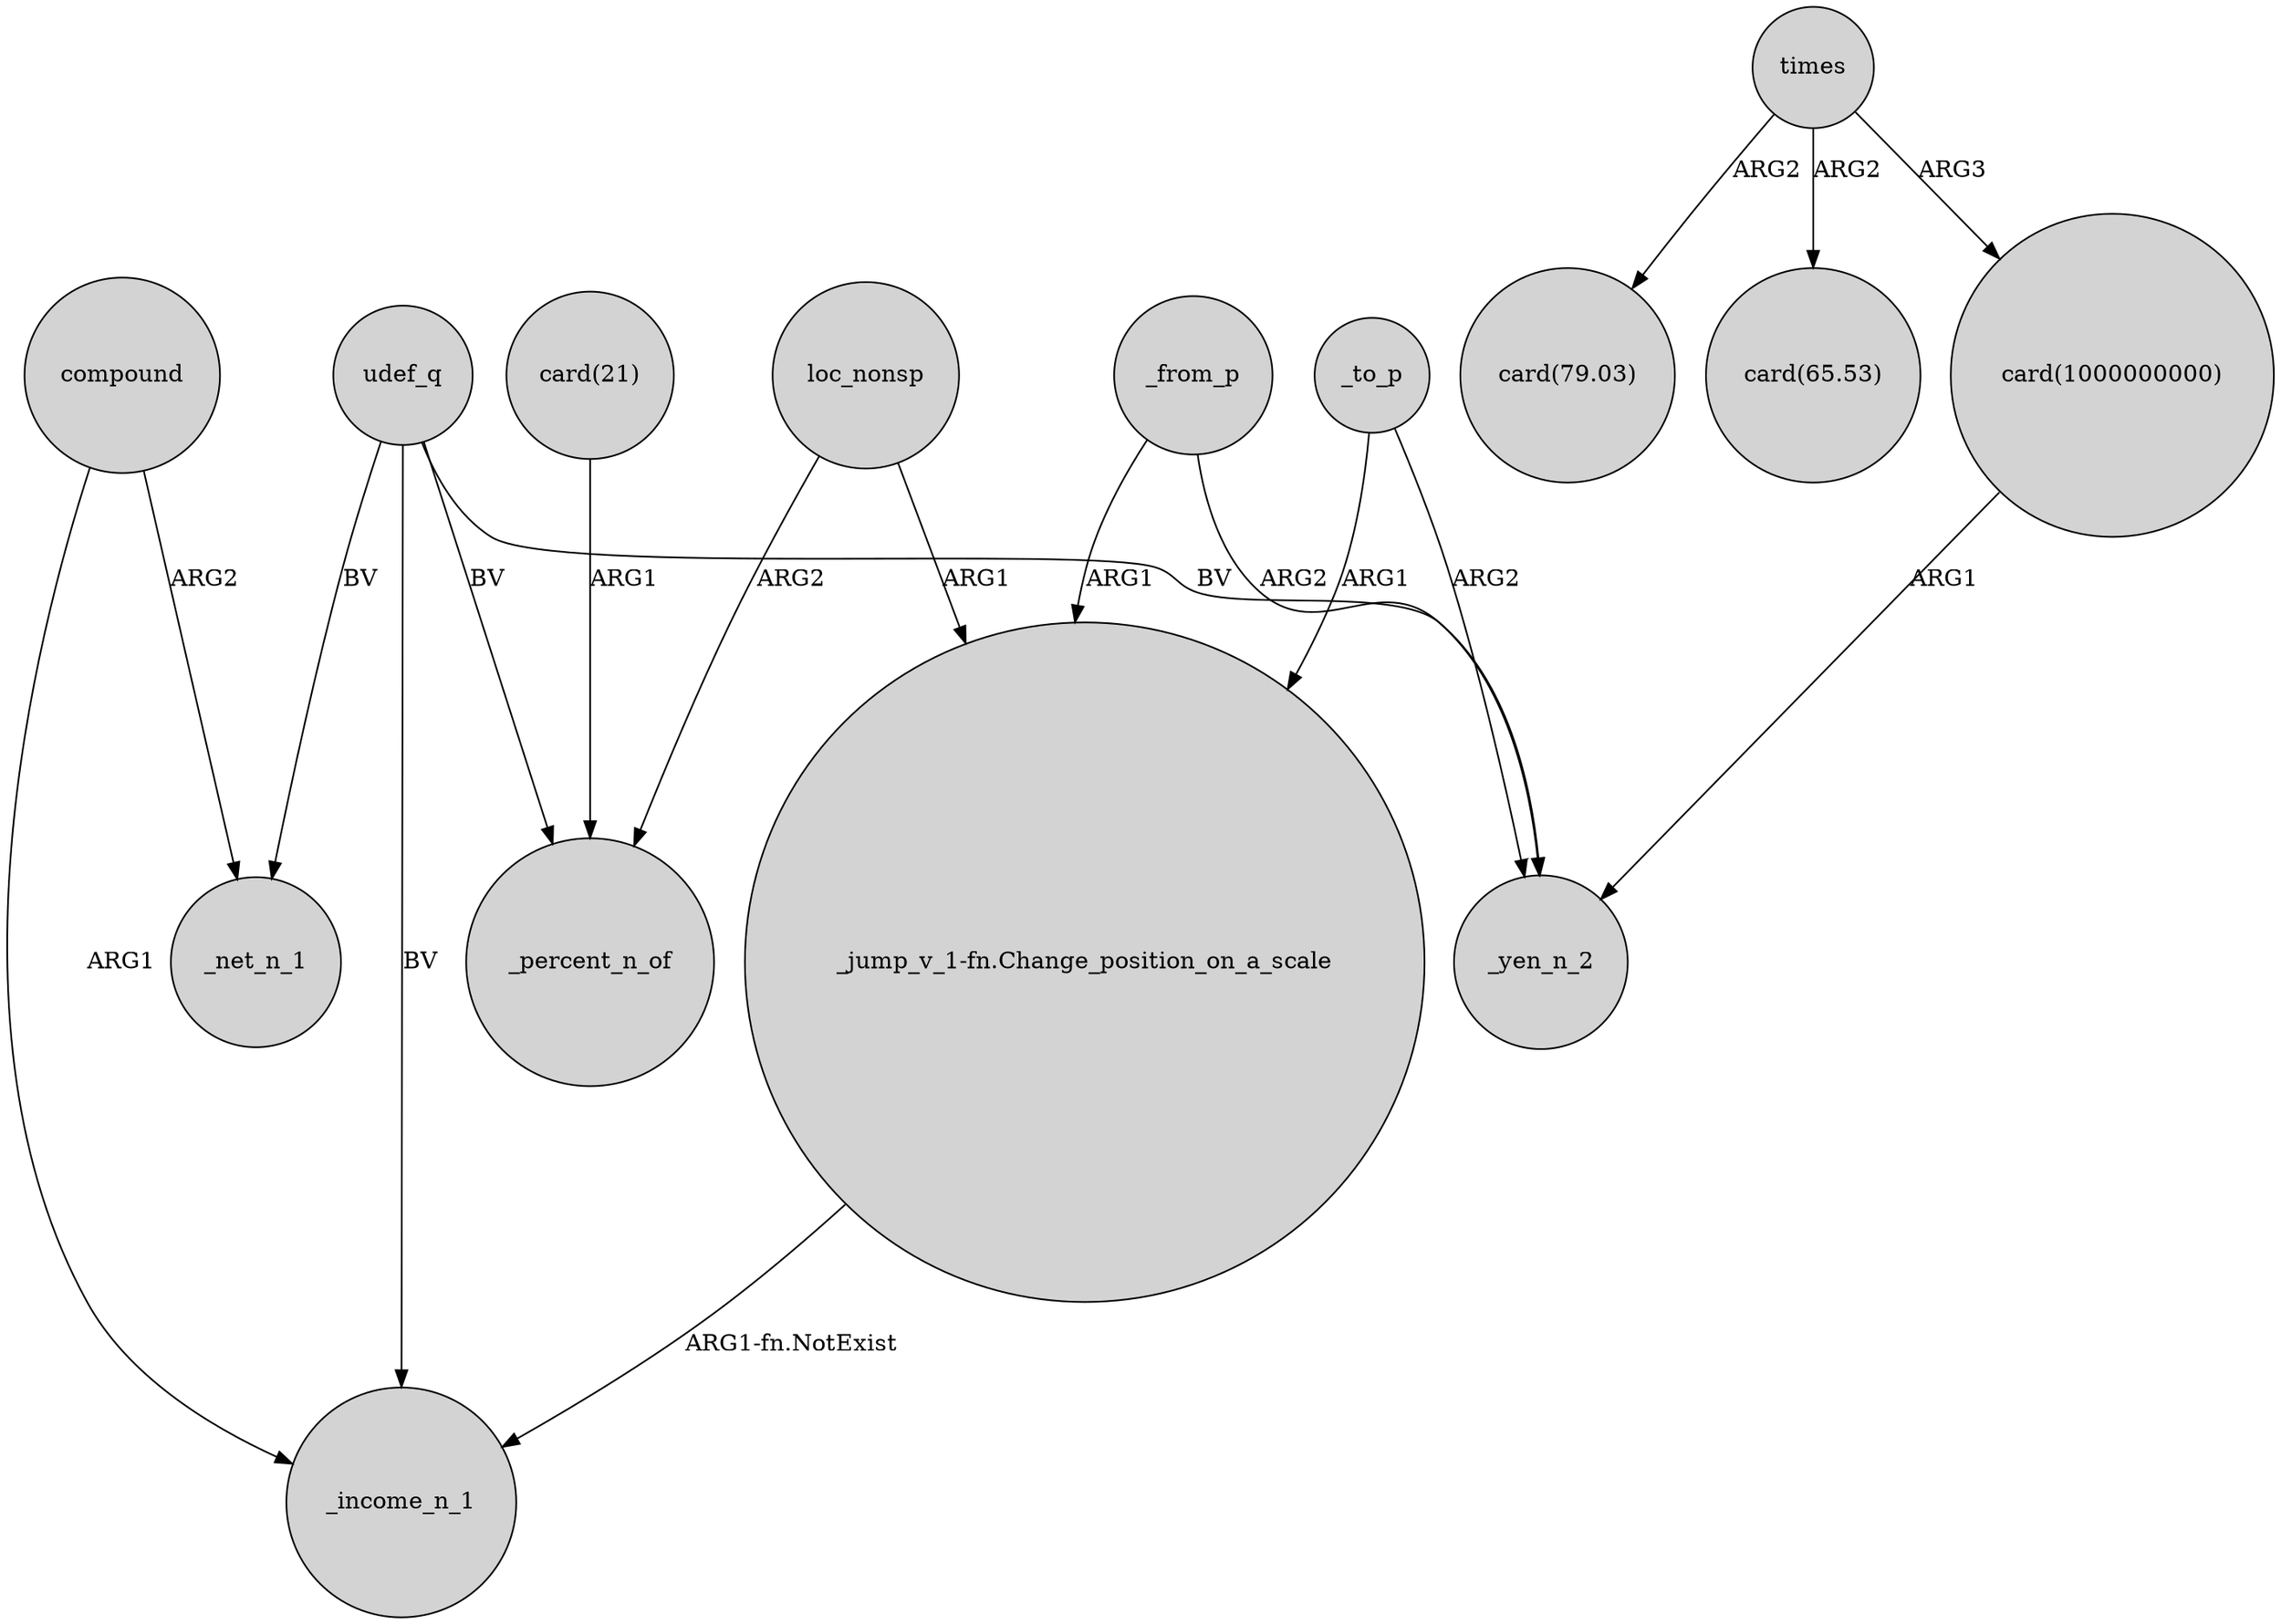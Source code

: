 digraph {
	node [shape=circle style=filled]
	udef_q -> _net_n_1 [label=BV]
	_to_p -> _yen_n_2 [label=ARG2]
	udef_q -> _yen_n_2 [label=BV]
	"card(1000000000)" -> _yen_n_2 [label=ARG1]
	compound -> _net_n_1 [label=ARG2]
	"_jump_v_1-fn.Change_position_on_a_scale" -> _income_n_1 [label="ARG1-fn.NotExist"]
	times -> "card(79.03)" [label=ARG2]
	compound -> _income_n_1 [label=ARG1]
	loc_nonsp -> _percent_n_of [label=ARG2]
	udef_q -> _percent_n_of [label=BV]
	_from_p -> "_jump_v_1-fn.Change_position_on_a_scale" [label=ARG1]
	_from_p -> _yen_n_2 [label=ARG2]
	_to_p -> "_jump_v_1-fn.Change_position_on_a_scale" [label=ARG1]
	times -> "card(65.53)" [label=ARG2]
	times -> "card(1000000000)" [label=ARG3]
	"card(21)" -> _percent_n_of [label=ARG1]
	udef_q -> _income_n_1 [label=BV]
	loc_nonsp -> "_jump_v_1-fn.Change_position_on_a_scale" [label=ARG1]
}
